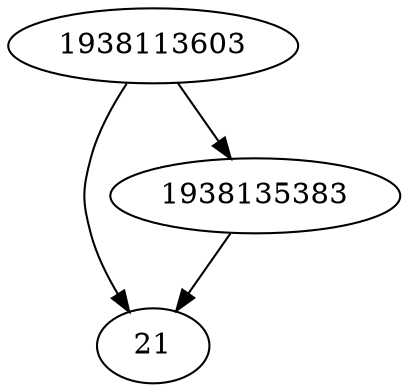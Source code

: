 strict digraph  {
1938113603;
21;
1938135383;
1938113603 -> 21;
1938113603 -> 1938135383;
1938135383 -> 21;
}
